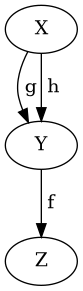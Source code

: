 @startuml
digraph Diagram {
  "X";
  "Y";
  "Z";
  "X"->"Y" [label=" g"];
  "X"->"Y" [label=" h"];
  "Y"->"Z" [label=" f"];
}
@enduml
